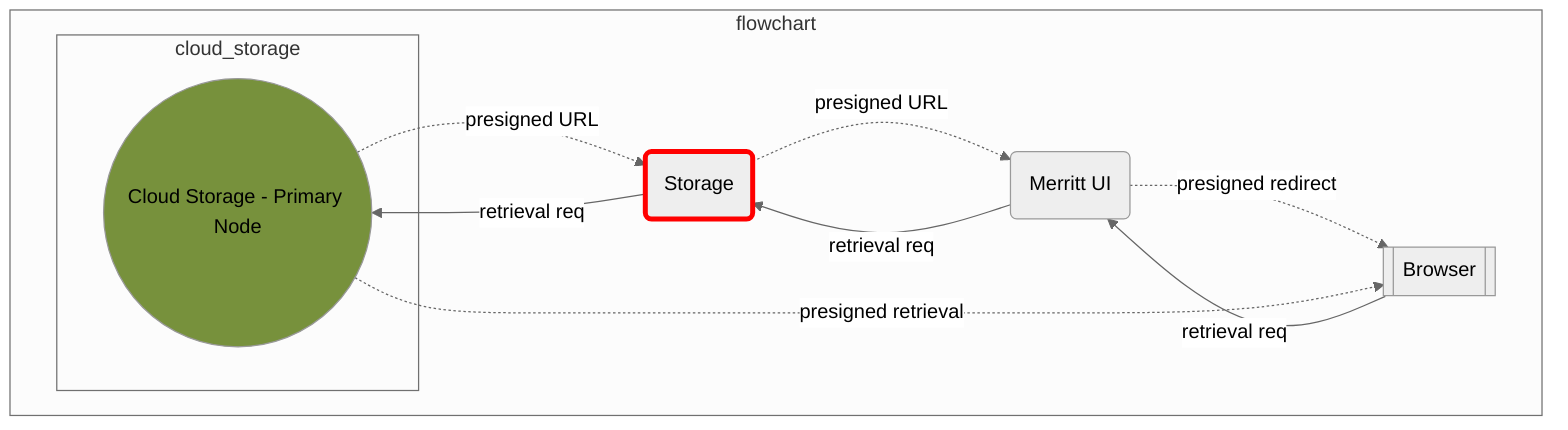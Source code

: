 %%{init: {'theme': 'neutral'}}%%
graph TD
  UI("Merritt UI")
  ST(Storage)
  BROWSER[[Browser]]

  subgraph flowchart

    subgraph cloud_storage
      CLOUD(("Cloud Storage - Primary Node"))
    end

    BROWSER --> |retrieval req| UI
    UI -.-> |presigned redirect| BROWSER
    UI --> |retrieval req| ST
    ST --> |retrieval req| CLOUD
    CLOUD -.-> |presigned URL| ST
    ST -.-> |presigned URL| UI
    CLOUD -.-> |presigned retrieval| BROWSER
  end
  style CLOUD fill:#77913C
  style ST stroke:red,stroke-width:4px